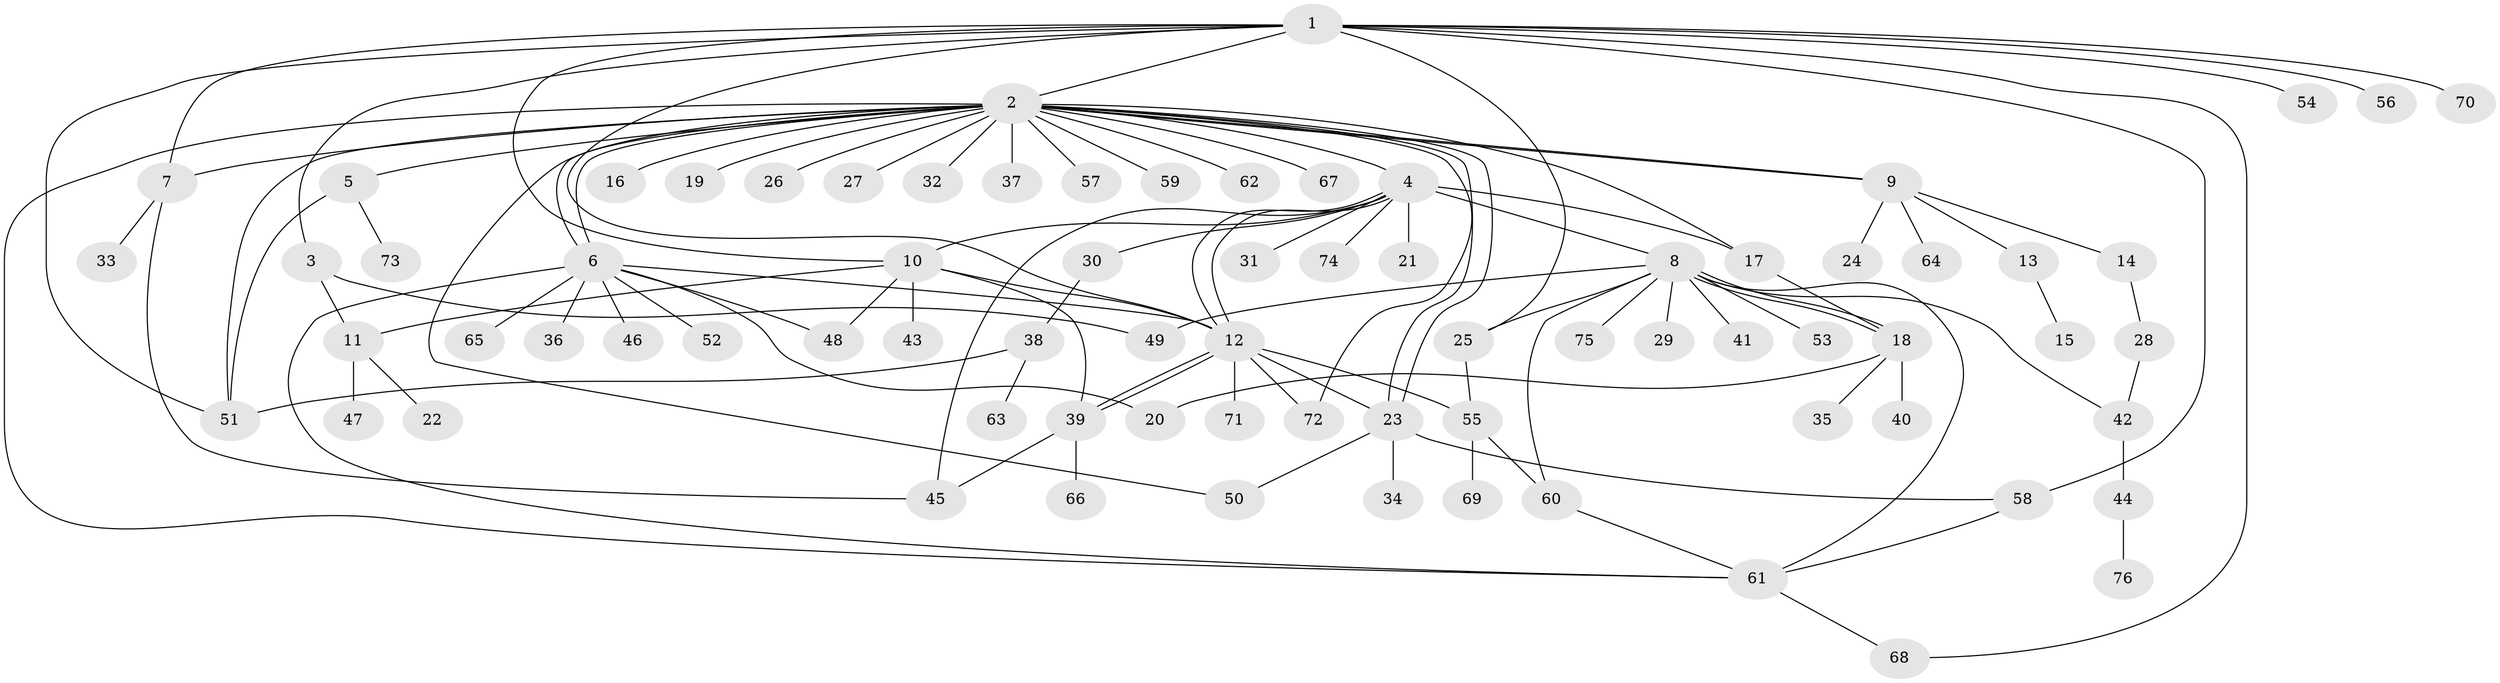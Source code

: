 // Generated by graph-tools (version 1.1) at 2025/47/03/09/25 04:47:40]
// undirected, 76 vertices, 111 edges
graph export_dot {
graph [start="1"]
  node [color=gray90,style=filled];
  1;
  2;
  3;
  4;
  5;
  6;
  7;
  8;
  9;
  10;
  11;
  12;
  13;
  14;
  15;
  16;
  17;
  18;
  19;
  20;
  21;
  22;
  23;
  24;
  25;
  26;
  27;
  28;
  29;
  30;
  31;
  32;
  33;
  34;
  35;
  36;
  37;
  38;
  39;
  40;
  41;
  42;
  43;
  44;
  45;
  46;
  47;
  48;
  49;
  50;
  51;
  52;
  53;
  54;
  55;
  56;
  57;
  58;
  59;
  60;
  61;
  62;
  63;
  64;
  65;
  66;
  67;
  68;
  69;
  70;
  71;
  72;
  73;
  74;
  75;
  76;
  1 -- 2;
  1 -- 3;
  1 -- 7;
  1 -- 10;
  1 -- 12;
  1 -- 25;
  1 -- 51;
  1 -- 54;
  1 -- 56;
  1 -- 58;
  1 -- 68;
  1 -- 70;
  2 -- 4;
  2 -- 5;
  2 -- 6;
  2 -- 6;
  2 -- 7;
  2 -- 9;
  2 -- 9;
  2 -- 16;
  2 -- 17;
  2 -- 19;
  2 -- 23;
  2 -- 23;
  2 -- 26;
  2 -- 27;
  2 -- 32;
  2 -- 37;
  2 -- 50;
  2 -- 51;
  2 -- 57;
  2 -- 59;
  2 -- 61;
  2 -- 62;
  2 -- 67;
  2 -- 72;
  3 -- 11;
  3 -- 49;
  4 -- 8;
  4 -- 10;
  4 -- 12;
  4 -- 12;
  4 -- 17;
  4 -- 21;
  4 -- 30;
  4 -- 31;
  4 -- 45;
  4 -- 74;
  5 -- 51;
  5 -- 73;
  6 -- 12;
  6 -- 20;
  6 -- 36;
  6 -- 46;
  6 -- 48;
  6 -- 52;
  6 -- 61;
  6 -- 65;
  7 -- 33;
  7 -- 45;
  8 -- 18;
  8 -- 18;
  8 -- 25;
  8 -- 29;
  8 -- 41;
  8 -- 42;
  8 -- 49;
  8 -- 53;
  8 -- 60;
  8 -- 61;
  8 -- 75;
  9 -- 13;
  9 -- 14;
  9 -- 24;
  9 -- 64;
  10 -- 11;
  10 -- 12;
  10 -- 39;
  10 -- 43;
  10 -- 48;
  11 -- 22;
  11 -- 47;
  12 -- 23;
  12 -- 39;
  12 -- 39;
  12 -- 55;
  12 -- 71;
  12 -- 72;
  13 -- 15;
  14 -- 28;
  17 -- 18;
  18 -- 20;
  18 -- 35;
  18 -- 40;
  23 -- 34;
  23 -- 50;
  23 -- 58;
  25 -- 55;
  28 -- 42;
  30 -- 38;
  38 -- 51;
  38 -- 63;
  39 -- 45;
  39 -- 66;
  42 -- 44;
  44 -- 76;
  55 -- 60;
  55 -- 69;
  58 -- 61;
  60 -- 61;
  61 -- 68;
}
